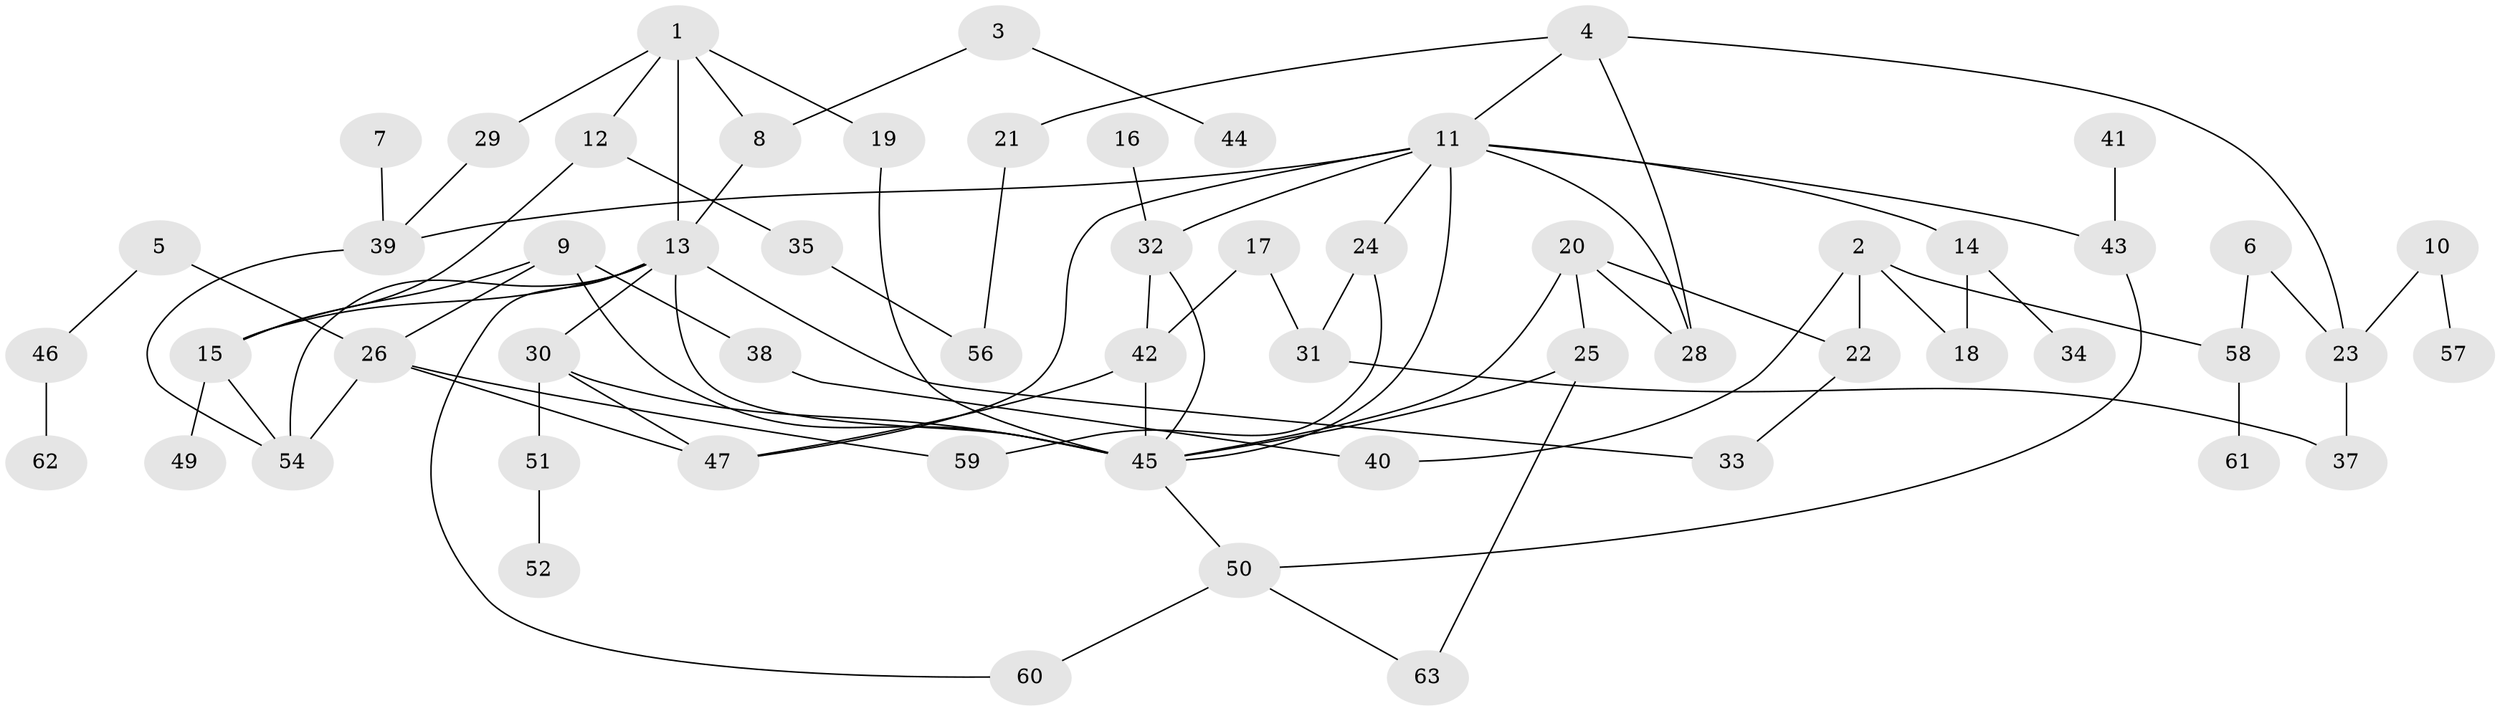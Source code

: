 // original degree distribution, {5: 0.057692307692307696, 4: 0.19230769230769232, 2: 0.33653846153846156, 3: 0.19230769230769232, 1: 0.17307692307692307, 0: 0.04807692307692308}
// Generated by graph-tools (version 1.1) at 2025/48/03/04/25 22:48:31]
// undirected, 58 vertices, 85 edges
graph export_dot {
  node [color=gray90,style=filled];
  1;
  2;
  3;
  4;
  5;
  6;
  7;
  8;
  9;
  10;
  11;
  12;
  13;
  14;
  15;
  16;
  17;
  18;
  19;
  20;
  21;
  22;
  23;
  24;
  25;
  26;
  28;
  29;
  30;
  31;
  32;
  33;
  34;
  35;
  37;
  38;
  39;
  40;
  41;
  42;
  43;
  44;
  45;
  46;
  47;
  49;
  50;
  51;
  52;
  54;
  56;
  57;
  58;
  59;
  60;
  61;
  62;
  63;
  1 -- 8 [weight=1.0];
  1 -- 12 [weight=1.0];
  1 -- 13 [weight=1.0];
  1 -- 19 [weight=1.0];
  1 -- 29 [weight=1.0];
  2 -- 18 [weight=1.0];
  2 -- 22 [weight=1.0];
  2 -- 40 [weight=1.0];
  2 -- 58 [weight=1.0];
  3 -- 8 [weight=1.0];
  3 -- 44 [weight=1.0];
  4 -- 11 [weight=1.0];
  4 -- 21 [weight=1.0];
  4 -- 23 [weight=1.0];
  4 -- 28 [weight=1.0];
  5 -- 26 [weight=1.0];
  5 -- 46 [weight=1.0];
  6 -- 23 [weight=1.0];
  6 -- 58 [weight=1.0];
  7 -- 39 [weight=1.0];
  8 -- 13 [weight=2.0];
  9 -- 15 [weight=1.0];
  9 -- 26 [weight=1.0];
  9 -- 38 [weight=1.0];
  9 -- 45 [weight=1.0];
  10 -- 23 [weight=1.0];
  10 -- 57 [weight=1.0];
  11 -- 14 [weight=1.0];
  11 -- 24 [weight=1.0];
  11 -- 28 [weight=1.0];
  11 -- 32 [weight=1.0];
  11 -- 39 [weight=1.0];
  11 -- 43 [weight=1.0];
  11 -- 45 [weight=1.0];
  11 -- 47 [weight=1.0];
  12 -- 15 [weight=1.0];
  12 -- 35 [weight=1.0];
  13 -- 15 [weight=1.0];
  13 -- 30 [weight=1.0];
  13 -- 33 [weight=1.0];
  13 -- 45 [weight=3.0];
  13 -- 54 [weight=1.0];
  13 -- 60 [weight=1.0];
  14 -- 18 [weight=1.0];
  14 -- 34 [weight=1.0];
  15 -- 49 [weight=1.0];
  15 -- 54 [weight=1.0];
  16 -- 32 [weight=1.0];
  17 -- 31 [weight=1.0];
  17 -- 42 [weight=1.0];
  19 -- 45 [weight=1.0];
  20 -- 22 [weight=1.0];
  20 -- 25 [weight=1.0];
  20 -- 28 [weight=1.0];
  20 -- 45 [weight=1.0];
  21 -- 56 [weight=1.0];
  22 -- 33 [weight=1.0];
  23 -- 37 [weight=2.0];
  24 -- 31 [weight=1.0];
  24 -- 59 [weight=1.0];
  25 -- 45 [weight=1.0];
  25 -- 63 [weight=1.0];
  26 -- 47 [weight=1.0];
  26 -- 54 [weight=1.0];
  26 -- 59 [weight=1.0];
  29 -- 39 [weight=1.0];
  30 -- 45 [weight=1.0];
  30 -- 47 [weight=1.0];
  30 -- 51 [weight=1.0];
  31 -- 37 [weight=1.0];
  32 -- 42 [weight=1.0];
  32 -- 45 [weight=2.0];
  35 -- 56 [weight=1.0];
  38 -- 40 [weight=1.0];
  39 -- 54 [weight=1.0];
  41 -- 43 [weight=1.0];
  42 -- 45 [weight=1.0];
  42 -- 47 [weight=1.0];
  43 -- 50 [weight=1.0];
  45 -- 50 [weight=1.0];
  46 -- 62 [weight=1.0];
  50 -- 60 [weight=1.0];
  50 -- 63 [weight=1.0];
  51 -- 52 [weight=1.0];
  58 -- 61 [weight=1.0];
}
